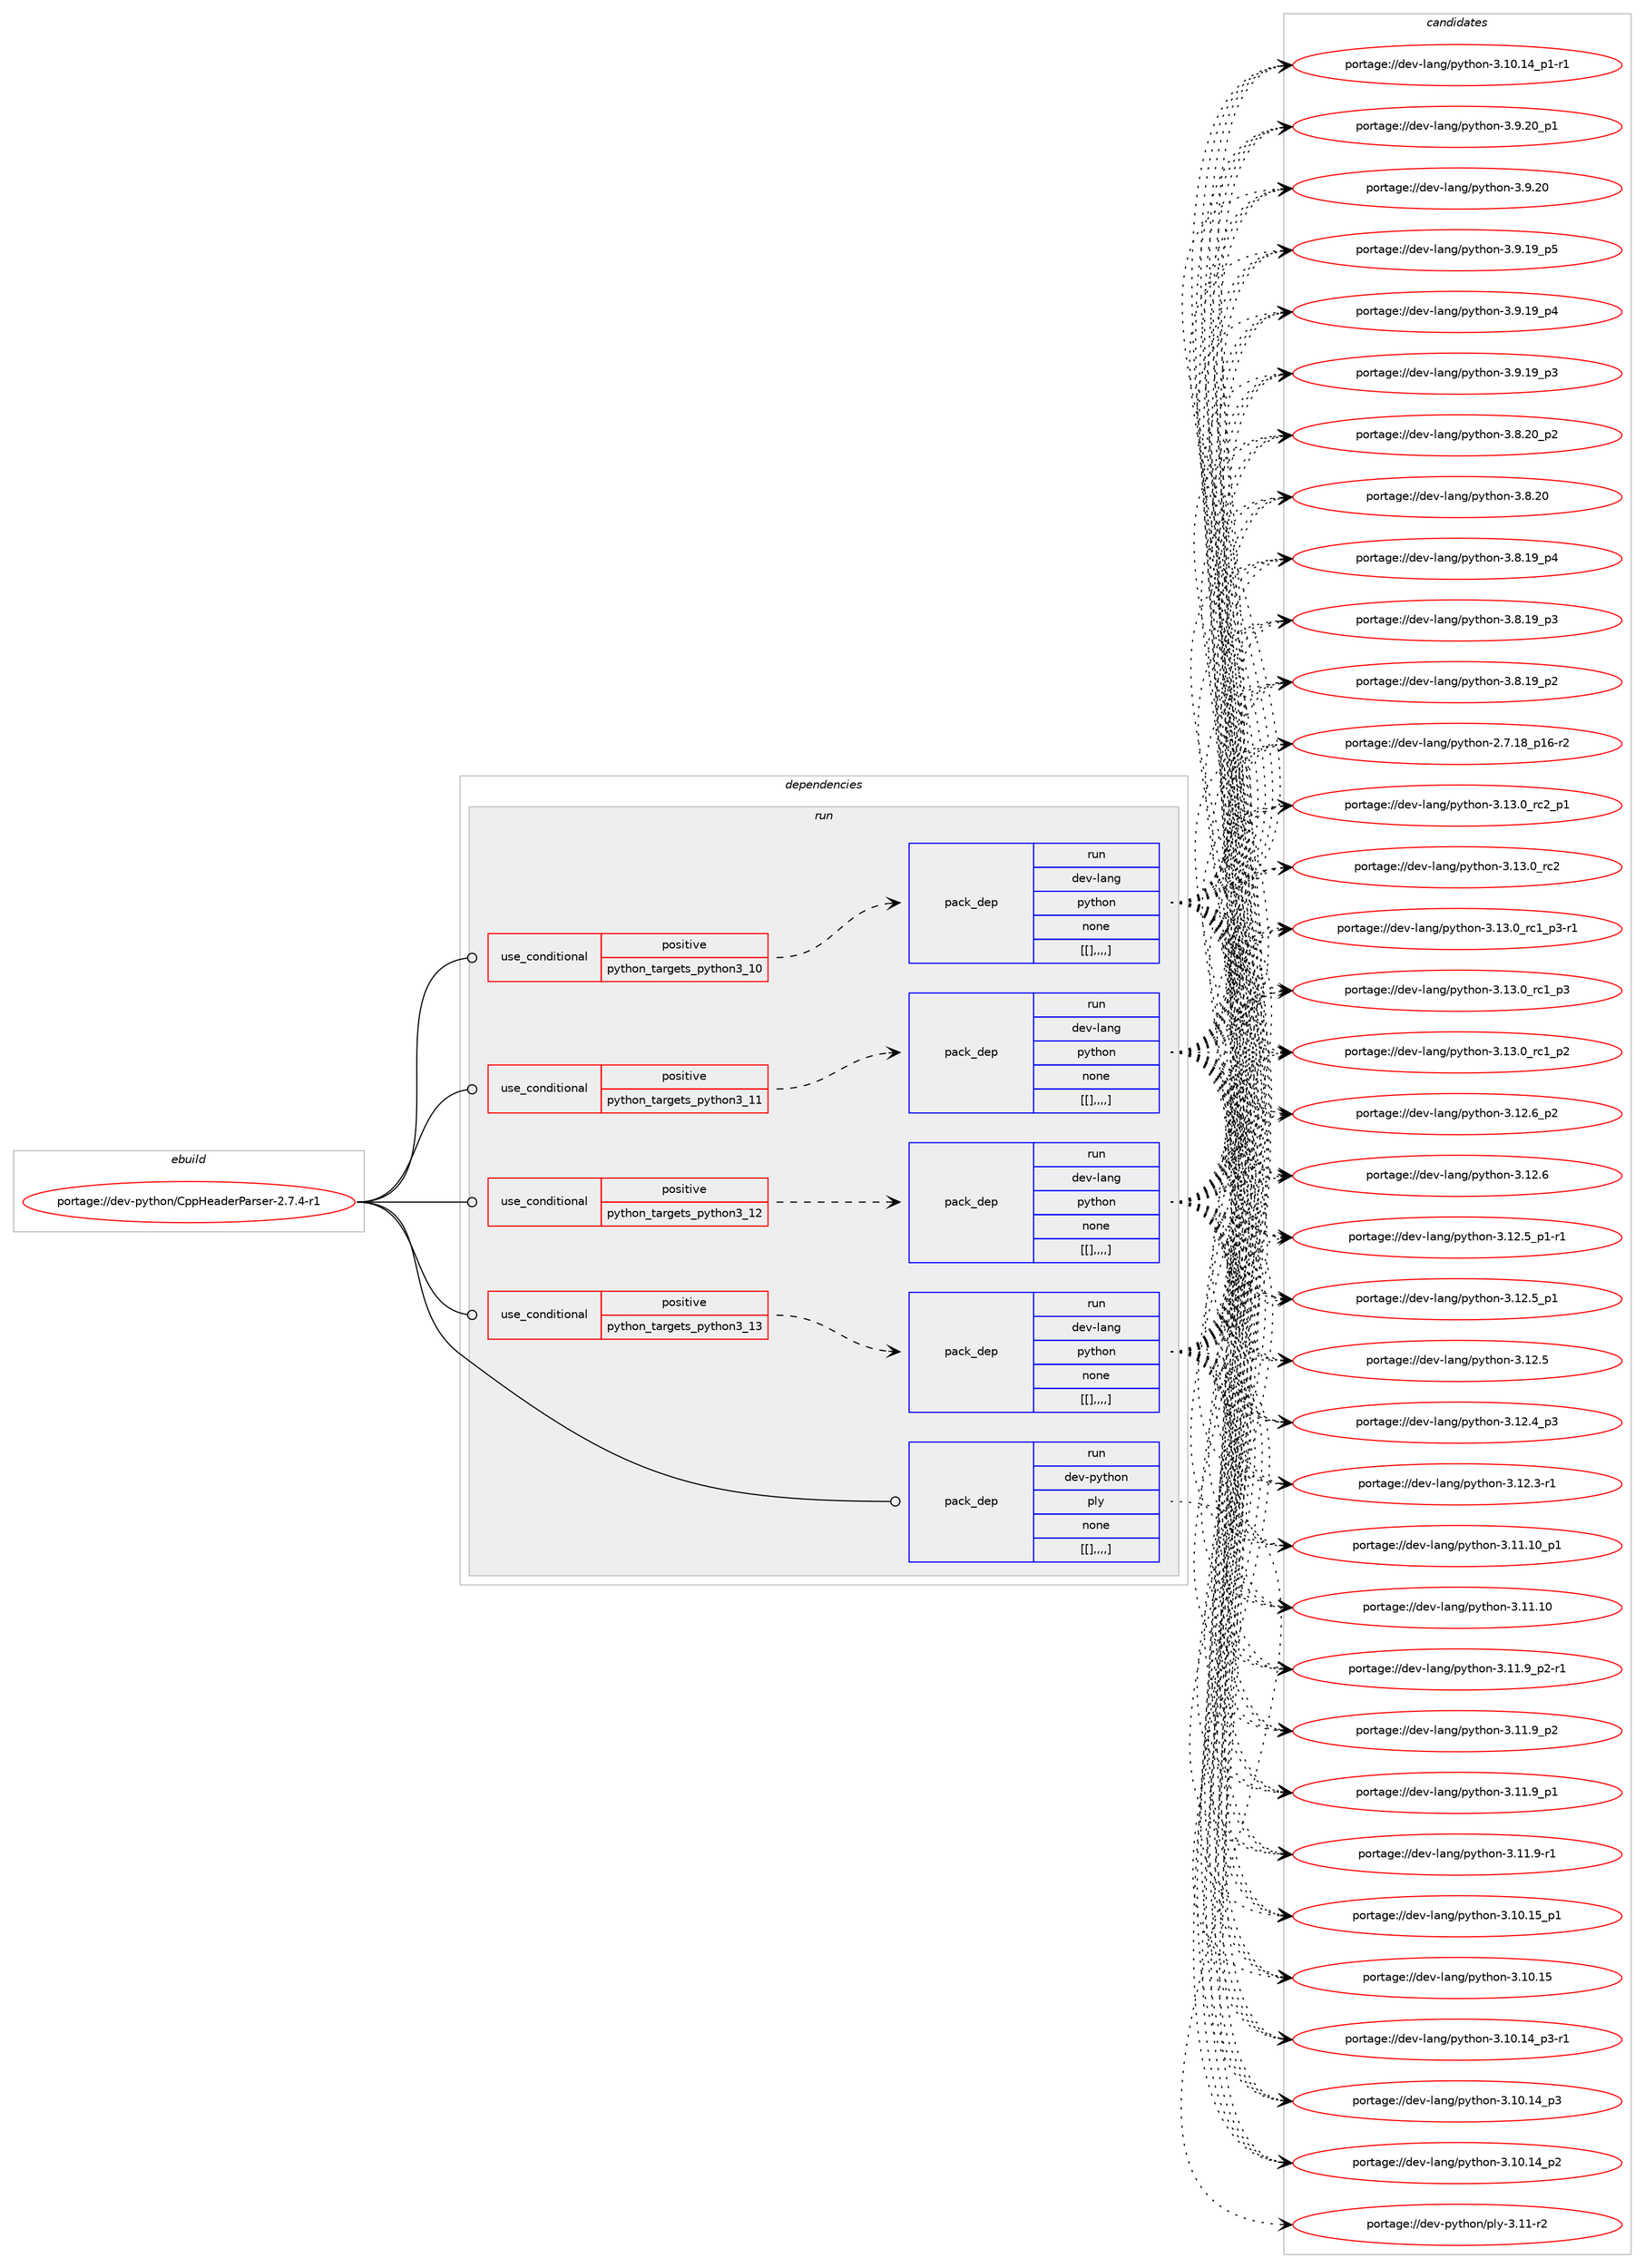 digraph prolog {

# *************
# Graph options
# *************

newrank=true;
concentrate=true;
compound=true;
graph [rankdir=LR,fontname=Helvetica,fontsize=10,ranksep=1.5];#, ranksep=2.5, nodesep=0.2];
edge  [arrowhead=vee];
node  [fontname=Helvetica,fontsize=10];

# **********
# The ebuild
# **********

subgraph cluster_leftcol {
color=gray;
label=<<i>ebuild</i>>;
id [label="portage://dev-python/CppHeaderParser-2.7.4-r1", color=red, width=4, href="../dev-python/CppHeaderParser-2.7.4-r1.svg"];
}

# ****************
# The dependencies
# ****************

subgraph cluster_midcol {
color=gray;
label=<<i>dependencies</i>>;
subgraph cluster_compile {
fillcolor="#eeeeee";
style=filled;
label=<<i>compile</i>>;
}
subgraph cluster_compileandrun {
fillcolor="#eeeeee";
style=filled;
label=<<i>compile and run</i>>;
}
subgraph cluster_run {
fillcolor="#eeeeee";
style=filled;
label=<<i>run</i>>;
subgraph cond31479 {
dependency142271 [label=<<TABLE BORDER="0" CELLBORDER="1" CELLSPACING="0" CELLPADDING="4"><TR><TD ROWSPAN="3" CELLPADDING="10">use_conditional</TD></TR><TR><TD>positive</TD></TR><TR><TD>python_targets_python3_10</TD></TR></TABLE>>, shape=none, color=red];
subgraph pack109584 {
dependency142272 [label=<<TABLE BORDER="0" CELLBORDER="1" CELLSPACING="0" CELLPADDING="4" WIDTH="220"><TR><TD ROWSPAN="6" CELLPADDING="30">pack_dep</TD></TR><TR><TD WIDTH="110">run</TD></TR><TR><TD>dev-lang</TD></TR><TR><TD>python</TD></TR><TR><TD>none</TD></TR><TR><TD>[[],,,,]</TD></TR></TABLE>>, shape=none, color=blue];
}
dependency142271:e -> dependency142272:w [weight=20,style="dashed",arrowhead="vee"];
}
id:e -> dependency142271:w [weight=20,style="solid",arrowhead="odot"];
subgraph cond31480 {
dependency142273 [label=<<TABLE BORDER="0" CELLBORDER="1" CELLSPACING="0" CELLPADDING="4"><TR><TD ROWSPAN="3" CELLPADDING="10">use_conditional</TD></TR><TR><TD>positive</TD></TR><TR><TD>python_targets_python3_11</TD></TR></TABLE>>, shape=none, color=red];
subgraph pack109585 {
dependency142274 [label=<<TABLE BORDER="0" CELLBORDER="1" CELLSPACING="0" CELLPADDING="4" WIDTH="220"><TR><TD ROWSPAN="6" CELLPADDING="30">pack_dep</TD></TR><TR><TD WIDTH="110">run</TD></TR><TR><TD>dev-lang</TD></TR><TR><TD>python</TD></TR><TR><TD>none</TD></TR><TR><TD>[[],,,,]</TD></TR></TABLE>>, shape=none, color=blue];
}
dependency142273:e -> dependency142274:w [weight=20,style="dashed",arrowhead="vee"];
}
id:e -> dependency142273:w [weight=20,style="solid",arrowhead="odot"];
subgraph cond31481 {
dependency142275 [label=<<TABLE BORDER="0" CELLBORDER="1" CELLSPACING="0" CELLPADDING="4"><TR><TD ROWSPAN="3" CELLPADDING="10">use_conditional</TD></TR><TR><TD>positive</TD></TR><TR><TD>python_targets_python3_12</TD></TR></TABLE>>, shape=none, color=red];
subgraph pack109586 {
dependency142276 [label=<<TABLE BORDER="0" CELLBORDER="1" CELLSPACING="0" CELLPADDING="4" WIDTH="220"><TR><TD ROWSPAN="6" CELLPADDING="30">pack_dep</TD></TR><TR><TD WIDTH="110">run</TD></TR><TR><TD>dev-lang</TD></TR><TR><TD>python</TD></TR><TR><TD>none</TD></TR><TR><TD>[[],,,,]</TD></TR></TABLE>>, shape=none, color=blue];
}
dependency142275:e -> dependency142276:w [weight=20,style="dashed",arrowhead="vee"];
}
id:e -> dependency142275:w [weight=20,style="solid",arrowhead="odot"];
subgraph cond31482 {
dependency142277 [label=<<TABLE BORDER="0" CELLBORDER="1" CELLSPACING="0" CELLPADDING="4"><TR><TD ROWSPAN="3" CELLPADDING="10">use_conditional</TD></TR><TR><TD>positive</TD></TR><TR><TD>python_targets_python3_13</TD></TR></TABLE>>, shape=none, color=red];
subgraph pack109587 {
dependency142278 [label=<<TABLE BORDER="0" CELLBORDER="1" CELLSPACING="0" CELLPADDING="4" WIDTH="220"><TR><TD ROWSPAN="6" CELLPADDING="30">pack_dep</TD></TR><TR><TD WIDTH="110">run</TD></TR><TR><TD>dev-lang</TD></TR><TR><TD>python</TD></TR><TR><TD>none</TD></TR><TR><TD>[[],,,,]</TD></TR></TABLE>>, shape=none, color=blue];
}
dependency142277:e -> dependency142278:w [weight=20,style="dashed",arrowhead="vee"];
}
id:e -> dependency142277:w [weight=20,style="solid",arrowhead="odot"];
subgraph pack109588 {
dependency142279 [label=<<TABLE BORDER="0" CELLBORDER="1" CELLSPACING="0" CELLPADDING="4" WIDTH="220"><TR><TD ROWSPAN="6" CELLPADDING="30">pack_dep</TD></TR><TR><TD WIDTH="110">run</TD></TR><TR><TD>dev-python</TD></TR><TR><TD>ply</TD></TR><TR><TD>none</TD></TR><TR><TD>[[],,,,]</TD></TR></TABLE>>, shape=none, color=blue];
}
id:e -> dependency142279:w [weight=20,style="solid",arrowhead="odot"];
}
}

# **************
# The candidates
# **************

subgraph cluster_choices {
rank=same;
color=gray;
label=<<i>candidates</i>>;

subgraph choice109584 {
color=black;
nodesep=1;
choice100101118451089711010347112121116104111110455146495146489511499509511249 [label="portage://dev-lang/python-3.13.0_rc2_p1", color=red, width=4,href="../dev-lang/python-3.13.0_rc2_p1.svg"];
choice10010111845108971101034711212111610411111045514649514648951149950 [label="portage://dev-lang/python-3.13.0_rc2", color=red, width=4,href="../dev-lang/python-3.13.0_rc2.svg"];
choice1001011184510897110103471121211161041111104551464951464895114994995112514511449 [label="portage://dev-lang/python-3.13.0_rc1_p3-r1", color=red, width=4,href="../dev-lang/python-3.13.0_rc1_p3-r1.svg"];
choice100101118451089711010347112121116104111110455146495146489511499499511251 [label="portage://dev-lang/python-3.13.0_rc1_p3", color=red, width=4,href="../dev-lang/python-3.13.0_rc1_p3.svg"];
choice100101118451089711010347112121116104111110455146495146489511499499511250 [label="portage://dev-lang/python-3.13.0_rc1_p2", color=red, width=4,href="../dev-lang/python-3.13.0_rc1_p2.svg"];
choice100101118451089711010347112121116104111110455146495046549511250 [label="portage://dev-lang/python-3.12.6_p2", color=red, width=4,href="../dev-lang/python-3.12.6_p2.svg"];
choice10010111845108971101034711212111610411111045514649504654 [label="portage://dev-lang/python-3.12.6", color=red, width=4,href="../dev-lang/python-3.12.6.svg"];
choice1001011184510897110103471121211161041111104551464950465395112494511449 [label="portage://dev-lang/python-3.12.5_p1-r1", color=red, width=4,href="../dev-lang/python-3.12.5_p1-r1.svg"];
choice100101118451089711010347112121116104111110455146495046539511249 [label="portage://dev-lang/python-3.12.5_p1", color=red, width=4,href="../dev-lang/python-3.12.5_p1.svg"];
choice10010111845108971101034711212111610411111045514649504653 [label="portage://dev-lang/python-3.12.5", color=red, width=4,href="../dev-lang/python-3.12.5.svg"];
choice100101118451089711010347112121116104111110455146495046529511251 [label="portage://dev-lang/python-3.12.4_p3", color=red, width=4,href="../dev-lang/python-3.12.4_p3.svg"];
choice100101118451089711010347112121116104111110455146495046514511449 [label="portage://dev-lang/python-3.12.3-r1", color=red, width=4,href="../dev-lang/python-3.12.3-r1.svg"];
choice10010111845108971101034711212111610411111045514649494649489511249 [label="portage://dev-lang/python-3.11.10_p1", color=red, width=4,href="../dev-lang/python-3.11.10_p1.svg"];
choice1001011184510897110103471121211161041111104551464949464948 [label="portage://dev-lang/python-3.11.10", color=red, width=4,href="../dev-lang/python-3.11.10.svg"];
choice1001011184510897110103471121211161041111104551464949465795112504511449 [label="portage://dev-lang/python-3.11.9_p2-r1", color=red, width=4,href="../dev-lang/python-3.11.9_p2-r1.svg"];
choice100101118451089711010347112121116104111110455146494946579511250 [label="portage://dev-lang/python-3.11.9_p2", color=red, width=4,href="../dev-lang/python-3.11.9_p2.svg"];
choice100101118451089711010347112121116104111110455146494946579511249 [label="portage://dev-lang/python-3.11.9_p1", color=red, width=4,href="../dev-lang/python-3.11.9_p1.svg"];
choice100101118451089711010347112121116104111110455146494946574511449 [label="portage://dev-lang/python-3.11.9-r1", color=red, width=4,href="../dev-lang/python-3.11.9-r1.svg"];
choice10010111845108971101034711212111610411111045514649484649539511249 [label="portage://dev-lang/python-3.10.15_p1", color=red, width=4,href="../dev-lang/python-3.10.15_p1.svg"];
choice1001011184510897110103471121211161041111104551464948464953 [label="portage://dev-lang/python-3.10.15", color=red, width=4,href="../dev-lang/python-3.10.15.svg"];
choice100101118451089711010347112121116104111110455146494846495295112514511449 [label="portage://dev-lang/python-3.10.14_p3-r1", color=red, width=4,href="../dev-lang/python-3.10.14_p3-r1.svg"];
choice10010111845108971101034711212111610411111045514649484649529511251 [label="portage://dev-lang/python-3.10.14_p3", color=red, width=4,href="../dev-lang/python-3.10.14_p3.svg"];
choice10010111845108971101034711212111610411111045514649484649529511250 [label="portage://dev-lang/python-3.10.14_p2", color=red, width=4,href="../dev-lang/python-3.10.14_p2.svg"];
choice100101118451089711010347112121116104111110455146494846495295112494511449 [label="portage://dev-lang/python-3.10.14_p1-r1", color=red, width=4,href="../dev-lang/python-3.10.14_p1-r1.svg"];
choice100101118451089711010347112121116104111110455146574650489511249 [label="portage://dev-lang/python-3.9.20_p1", color=red, width=4,href="../dev-lang/python-3.9.20_p1.svg"];
choice10010111845108971101034711212111610411111045514657465048 [label="portage://dev-lang/python-3.9.20", color=red, width=4,href="../dev-lang/python-3.9.20.svg"];
choice100101118451089711010347112121116104111110455146574649579511253 [label="portage://dev-lang/python-3.9.19_p5", color=red, width=4,href="../dev-lang/python-3.9.19_p5.svg"];
choice100101118451089711010347112121116104111110455146574649579511252 [label="portage://dev-lang/python-3.9.19_p4", color=red, width=4,href="../dev-lang/python-3.9.19_p4.svg"];
choice100101118451089711010347112121116104111110455146574649579511251 [label="portage://dev-lang/python-3.9.19_p3", color=red, width=4,href="../dev-lang/python-3.9.19_p3.svg"];
choice100101118451089711010347112121116104111110455146564650489511250 [label="portage://dev-lang/python-3.8.20_p2", color=red, width=4,href="../dev-lang/python-3.8.20_p2.svg"];
choice10010111845108971101034711212111610411111045514656465048 [label="portage://dev-lang/python-3.8.20", color=red, width=4,href="../dev-lang/python-3.8.20.svg"];
choice100101118451089711010347112121116104111110455146564649579511252 [label="portage://dev-lang/python-3.8.19_p4", color=red, width=4,href="../dev-lang/python-3.8.19_p4.svg"];
choice100101118451089711010347112121116104111110455146564649579511251 [label="portage://dev-lang/python-3.8.19_p3", color=red, width=4,href="../dev-lang/python-3.8.19_p3.svg"];
choice100101118451089711010347112121116104111110455146564649579511250 [label="portage://dev-lang/python-3.8.19_p2", color=red, width=4,href="../dev-lang/python-3.8.19_p2.svg"];
choice100101118451089711010347112121116104111110455046554649569511249544511450 [label="portage://dev-lang/python-2.7.18_p16-r2", color=red, width=4,href="../dev-lang/python-2.7.18_p16-r2.svg"];
dependency142272:e -> choice100101118451089711010347112121116104111110455146495146489511499509511249:w [style=dotted,weight="100"];
dependency142272:e -> choice10010111845108971101034711212111610411111045514649514648951149950:w [style=dotted,weight="100"];
dependency142272:e -> choice1001011184510897110103471121211161041111104551464951464895114994995112514511449:w [style=dotted,weight="100"];
dependency142272:e -> choice100101118451089711010347112121116104111110455146495146489511499499511251:w [style=dotted,weight="100"];
dependency142272:e -> choice100101118451089711010347112121116104111110455146495146489511499499511250:w [style=dotted,weight="100"];
dependency142272:e -> choice100101118451089711010347112121116104111110455146495046549511250:w [style=dotted,weight="100"];
dependency142272:e -> choice10010111845108971101034711212111610411111045514649504654:w [style=dotted,weight="100"];
dependency142272:e -> choice1001011184510897110103471121211161041111104551464950465395112494511449:w [style=dotted,weight="100"];
dependency142272:e -> choice100101118451089711010347112121116104111110455146495046539511249:w [style=dotted,weight="100"];
dependency142272:e -> choice10010111845108971101034711212111610411111045514649504653:w [style=dotted,weight="100"];
dependency142272:e -> choice100101118451089711010347112121116104111110455146495046529511251:w [style=dotted,weight="100"];
dependency142272:e -> choice100101118451089711010347112121116104111110455146495046514511449:w [style=dotted,weight="100"];
dependency142272:e -> choice10010111845108971101034711212111610411111045514649494649489511249:w [style=dotted,weight="100"];
dependency142272:e -> choice1001011184510897110103471121211161041111104551464949464948:w [style=dotted,weight="100"];
dependency142272:e -> choice1001011184510897110103471121211161041111104551464949465795112504511449:w [style=dotted,weight="100"];
dependency142272:e -> choice100101118451089711010347112121116104111110455146494946579511250:w [style=dotted,weight="100"];
dependency142272:e -> choice100101118451089711010347112121116104111110455146494946579511249:w [style=dotted,weight="100"];
dependency142272:e -> choice100101118451089711010347112121116104111110455146494946574511449:w [style=dotted,weight="100"];
dependency142272:e -> choice10010111845108971101034711212111610411111045514649484649539511249:w [style=dotted,weight="100"];
dependency142272:e -> choice1001011184510897110103471121211161041111104551464948464953:w [style=dotted,weight="100"];
dependency142272:e -> choice100101118451089711010347112121116104111110455146494846495295112514511449:w [style=dotted,weight="100"];
dependency142272:e -> choice10010111845108971101034711212111610411111045514649484649529511251:w [style=dotted,weight="100"];
dependency142272:e -> choice10010111845108971101034711212111610411111045514649484649529511250:w [style=dotted,weight="100"];
dependency142272:e -> choice100101118451089711010347112121116104111110455146494846495295112494511449:w [style=dotted,weight="100"];
dependency142272:e -> choice100101118451089711010347112121116104111110455146574650489511249:w [style=dotted,weight="100"];
dependency142272:e -> choice10010111845108971101034711212111610411111045514657465048:w [style=dotted,weight="100"];
dependency142272:e -> choice100101118451089711010347112121116104111110455146574649579511253:w [style=dotted,weight="100"];
dependency142272:e -> choice100101118451089711010347112121116104111110455146574649579511252:w [style=dotted,weight="100"];
dependency142272:e -> choice100101118451089711010347112121116104111110455146574649579511251:w [style=dotted,weight="100"];
dependency142272:e -> choice100101118451089711010347112121116104111110455146564650489511250:w [style=dotted,weight="100"];
dependency142272:e -> choice10010111845108971101034711212111610411111045514656465048:w [style=dotted,weight="100"];
dependency142272:e -> choice100101118451089711010347112121116104111110455146564649579511252:w [style=dotted,weight="100"];
dependency142272:e -> choice100101118451089711010347112121116104111110455146564649579511251:w [style=dotted,weight="100"];
dependency142272:e -> choice100101118451089711010347112121116104111110455146564649579511250:w [style=dotted,weight="100"];
dependency142272:e -> choice100101118451089711010347112121116104111110455046554649569511249544511450:w [style=dotted,weight="100"];
}
subgraph choice109585 {
color=black;
nodesep=1;
choice100101118451089711010347112121116104111110455146495146489511499509511249 [label="portage://dev-lang/python-3.13.0_rc2_p1", color=red, width=4,href="../dev-lang/python-3.13.0_rc2_p1.svg"];
choice10010111845108971101034711212111610411111045514649514648951149950 [label="portage://dev-lang/python-3.13.0_rc2", color=red, width=4,href="../dev-lang/python-3.13.0_rc2.svg"];
choice1001011184510897110103471121211161041111104551464951464895114994995112514511449 [label="portage://dev-lang/python-3.13.0_rc1_p3-r1", color=red, width=4,href="../dev-lang/python-3.13.0_rc1_p3-r1.svg"];
choice100101118451089711010347112121116104111110455146495146489511499499511251 [label="portage://dev-lang/python-3.13.0_rc1_p3", color=red, width=4,href="../dev-lang/python-3.13.0_rc1_p3.svg"];
choice100101118451089711010347112121116104111110455146495146489511499499511250 [label="portage://dev-lang/python-3.13.0_rc1_p2", color=red, width=4,href="../dev-lang/python-3.13.0_rc1_p2.svg"];
choice100101118451089711010347112121116104111110455146495046549511250 [label="portage://dev-lang/python-3.12.6_p2", color=red, width=4,href="../dev-lang/python-3.12.6_p2.svg"];
choice10010111845108971101034711212111610411111045514649504654 [label="portage://dev-lang/python-3.12.6", color=red, width=4,href="../dev-lang/python-3.12.6.svg"];
choice1001011184510897110103471121211161041111104551464950465395112494511449 [label="portage://dev-lang/python-3.12.5_p1-r1", color=red, width=4,href="../dev-lang/python-3.12.5_p1-r1.svg"];
choice100101118451089711010347112121116104111110455146495046539511249 [label="portage://dev-lang/python-3.12.5_p1", color=red, width=4,href="../dev-lang/python-3.12.5_p1.svg"];
choice10010111845108971101034711212111610411111045514649504653 [label="portage://dev-lang/python-3.12.5", color=red, width=4,href="../dev-lang/python-3.12.5.svg"];
choice100101118451089711010347112121116104111110455146495046529511251 [label="portage://dev-lang/python-3.12.4_p3", color=red, width=4,href="../dev-lang/python-3.12.4_p3.svg"];
choice100101118451089711010347112121116104111110455146495046514511449 [label="portage://dev-lang/python-3.12.3-r1", color=red, width=4,href="../dev-lang/python-3.12.3-r1.svg"];
choice10010111845108971101034711212111610411111045514649494649489511249 [label="portage://dev-lang/python-3.11.10_p1", color=red, width=4,href="../dev-lang/python-3.11.10_p1.svg"];
choice1001011184510897110103471121211161041111104551464949464948 [label="portage://dev-lang/python-3.11.10", color=red, width=4,href="../dev-lang/python-3.11.10.svg"];
choice1001011184510897110103471121211161041111104551464949465795112504511449 [label="portage://dev-lang/python-3.11.9_p2-r1", color=red, width=4,href="../dev-lang/python-3.11.9_p2-r1.svg"];
choice100101118451089711010347112121116104111110455146494946579511250 [label="portage://dev-lang/python-3.11.9_p2", color=red, width=4,href="../dev-lang/python-3.11.9_p2.svg"];
choice100101118451089711010347112121116104111110455146494946579511249 [label="portage://dev-lang/python-3.11.9_p1", color=red, width=4,href="../dev-lang/python-3.11.9_p1.svg"];
choice100101118451089711010347112121116104111110455146494946574511449 [label="portage://dev-lang/python-3.11.9-r1", color=red, width=4,href="../dev-lang/python-3.11.9-r1.svg"];
choice10010111845108971101034711212111610411111045514649484649539511249 [label="portage://dev-lang/python-3.10.15_p1", color=red, width=4,href="../dev-lang/python-3.10.15_p1.svg"];
choice1001011184510897110103471121211161041111104551464948464953 [label="portage://dev-lang/python-3.10.15", color=red, width=4,href="../dev-lang/python-3.10.15.svg"];
choice100101118451089711010347112121116104111110455146494846495295112514511449 [label="portage://dev-lang/python-3.10.14_p3-r1", color=red, width=4,href="../dev-lang/python-3.10.14_p3-r1.svg"];
choice10010111845108971101034711212111610411111045514649484649529511251 [label="portage://dev-lang/python-3.10.14_p3", color=red, width=4,href="../dev-lang/python-3.10.14_p3.svg"];
choice10010111845108971101034711212111610411111045514649484649529511250 [label="portage://dev-lang/python-3.10.14_p2", color=red, width=4,href="../dev-lang/python-3.10.14_p2.svg"];
choice100101118451089711010347112121116104111110455146494846495295112494511449 [label="portage://dev-lang/python-3.10.14_p1-r1", color=red, width=4,href="../dev-lang/python-3.10.14_p1-r1.svg"];
choice100101118451089711010347112121116104111110455146574650489511249 [label="portage://dev-lang/python-3.9.20_p1", color=red, width=4,href="../dev-lang/python-3.9.20_p1.svg"];
choice10010111845108971101034711212111610411111045514657465048 [label="portage://dev-lang/python-3.9.20", color=red, width=4,href="../dev-lang/python-3.9.20.svg"];
choice100101118451089711010347112121116104111110455146574649579511253 [label="portage://dev-lang/python-3.9.19_p5", color=red, width=4,href="../dev-lang/python-3.9.19_p5.svg"];
choice100101118451089711010347112121116104111110455146574649579511252 [label="portage://dev-lang/python-3.9.19_p4", color=red, width=4,href="../dev-lang/python-3.9.19_p4.svg"];
choice100101118451089711010347112121116104111110455146574649579511251 [label="portage://dev-lang/python-3.9.19_p3", color=red, width=4,href="../dev-lang/python-3.9.19_p3.svg"];
choice100101118451089711010347112121116104111110455146564650489511250 [label="portage://dev-lang/python-3.8.20_p2", color=red, width=4,href="../dev-lang/python-3.8.20_p2.svg"];
choice10010111845108971101034711212111610411111045514656465048 [label="portage://dev-lang/python-3.8.20", color=red, width=4,href="../dev-lang/python-3.8.20.svg"];
choice100101118451089711010347112121116104111110455146564649579511252 [label="portage://dev-lang/python-3.8.19_p4", color=red, width=4,href="../dev-lang/python-3.8.19_p4.svg"];
choice100101118451089711010347112121116104111110455146564649579511251 [label="portage://dev-lang/python-3.8.19_p3", color=red, width=4,href="../dev-lang/python-3.8.19_p3.svg"];
choice100101118451089711010347112121116104111110455146564649579511250 [label="portage://dev-lang/python-3.8.19_p2", color=red, width=4,href="../dev-lang/python-3.8.19_p2.svg"];
choice100101118451089711010347112121116104111110455046554649569511249544511450 [label="portage://dev-lang/python-2.7.18_p16-r2", color=red, width=4,href="../dev-lang/python-2.7.18_p16-r2.svg"];
dependency142274:e -> choice100101118451089711010347112121116104111110455146495146489511499509511249:w [style=dotted,weight="100"];
dependency142274:e -> choice10010111845108971101034711212111610411111045514649514648951149950:w [style=dotted,weight="100"];
dependency142274:e -> choice1001011184510897110103471121211161041111104551464951464895114994995112514511449:w [style=dotted,weight="100"];
dependency142274:e -> choice100101118451089711010347112121116104111110455146495146489511499499511251:w [style=dotted,weight="100"];
dependency142274:e -> choice100101118451089711010347112121116104111110455146495146489511499499511250:w [style=dotted,weight="100"];
dependency142274:e -> choice100101118451089711010347112121116104111110455146495046549511250:w [style=dotted,weight="100"];
dependency142274:e -> choice10010111845108971101034711212111610411111045514649504654:w [style=dotted,weight="100"];
dependency142274:e -> choice1001011184510897110103471121211161041111104551464950465395112494511449:w [style=dotted,weight="100"];
dependency142274:e -> choice100101118451089711010347112121116104111110455146495046539511249:w [style=dotted,weight="100"];
dependency142274:e -> choice10010111845108971101034711212111610411111045514649504653:w [style=dotted,weight="100"];
dependency142274:e -> choice100101118451089711010347112121116104111110455146495046529511251:w [style=dotted,weight="100"];
dependency142274:e -> choice100101118451089711010347112121116104111110455146495046514511449:w [style=dotted,weight="100"];
dependency142274:e -> choice10010111845108971101034711212111610411111045514649494649489511249:w [style=dotted,weight="100"];
dependency142274:e -> choice1001011184510897110103471121211161041111104551464949464948:w [style=dotted,weight="100"];
dependency142274:e -> choice1001011184510897110103471121211161041111104551464949465795112504511449:w [style=dotted,weight="100"];
dependency142274:e -> choice100101118451089711010347112121116104111110455146494946579511250:w [style=dotted,weight="100"];
dependency142274:e -> choice100101118451089711010347112121116104111110455146494946579511249:w [style=dotted,weight="100"];
dependency142274:e -> choice100101118451089711010347112121116104111110455146494946574511449:w [style=dotted,weight="100"];
dependency142274:e -> choice10010111845108971101034711212111610411111045514649484649539511249:w [style=dotted,weight="100"];
dependency142274:e -> choice1001011184510897110103471121211161041111104551464948464953:w [style=dotted,weight="100"];
dependency142274:e -> choice100101118451089711010347112121116104111110455146494846495295112514511449:w [style=dotted,weight="100"];
dependency142274:e -> choice10010111845108971101034711212111610411111045514649484649529511251:w [style=dotted,weight="100"];
dependency142274:e -> choice10010111845108971101034711212111610411111045514649484649529511250:w [style=dotted,weight="100"];
dependency142274:e -> choice100101118451089711010347112121116104111110455146494846495295112494511449:w [style=dotted,weight="100"];
dependency142274:e -> choice100101118451089711010347112121116104111110455146574650489511249:w [style=dotted,weight="100"];
dependency142274:e -> choice10010111845108971101034711212111610411111045514657465048:w [style=dotted,weight="100"];
dependency142274:e -> choice100101118451089711010347112121116104111110455146574649579511253:w [style=dotted,weight="100"];
dependency142274:e -> choice100101118451089711010347112121116104111110455146574649579511252:w [style=dotted,weight="100"];
dependency142274:e -> choice100101118451089711010347112121116104111110455146574649579511251:w [style=dotted,weight="100"];
dependency142274:e -> choice100101118451089711010347112121116104111110455146564650489511250:w [style=dotted,weight="100"];
dependency142274:e -> choice10010111845108971101034711212111610411111045514656465048:w [style=dotted,weight="100"];
dependency142274:e -> choice100101118451089711010347112121116104111110455146564649579511252:w [style=dotted,weight="100"];
dependency142274:e -> choice100101118451089711010347112121116104111110455146564649579511251:w [style=dotted,weight="100"];
dependency142274:e -> choice100101118451089711010347112121116104111110455146564649579511250:w [style=dotted,weight="100"];
dependency142274:e -> choice100101118451089711010347112121116104111110455046554649569511249544511450:w [style=dotted,weight="100"];
}
subgraph choice109586 {
color=black;
nodesep=1;
choice100101118451089711010347112121116104111110455146495146489511499509511249 [label="portage://dev-lang/python-3.13.0_rc2_p1", color=red, width=4,href="../dev-lang/python-3.13.0_rc2_p1.svg"];
choice10010111845108971101034711212111610411111045514649514648951149950 [label="portage://dev-lang/python-3.13.0_rc2", color=red, width=4,href="../dev-lang/python-3.13.0_rc2.svg"];
choice1001011184510897110103471121211161041111104551464951464895114994995112514511449 [label="portage://dev-lang/python-3.13.0_rc1_p3-r1", color=red, width=4,href="../dev-lang/python-3.13.0_rc1_p3-r1.svg"];
choice100101118451089711010347112121116104111110455146495146489511499499511251 [label="portage://dev-lang/python-3.13.0_rc1_p3", color=red, width=4,href="../dev-lang/python-3.13.0_rc1_p3.svg"];
choice100101118451089711010347112121116104111110455146495146489511499499511250 [label="portage://dev-lang/python-3.13.0_rc1_p2", color=red, width=4,href="../dev-lang/python-3.13.0_rc1_p2.svg"];
choice100101118451089711010347112121116104111110455146495046549511250 [label="portage://dev-lang/python-3.12.6_p2", color=red, width=4,href="../dev-lang/python-3.12.6_p2.svg"];
choice10010111845108971101034711212111610411111045514649504654 [label="portage://dev-lang/python-3.12.6", color=red, width=4,href="../dev-lang/python-3.12.6.svg"];
choice1001011184510897110103471121211161041111104551464950465395112494511449 [label="portage://dev-lang/python-3.12.5_p1-r1", color=red, width=4,href="../dev-lang/python-3.12.5_p1-r1.svg"];
choice100101118451089711010347112121116104111110455146495046539511249 [label="portage://dev-lang/python-3.12.5_p1", color=red, width=4,href="../dev-lang/python-3.12.5_p1.svg"];
choice10010111845108971101034711212111610411111045514649504653 [label="portage://dev-lang/python-3.12.5", color=red, width=4,href="../dev-lang/python-3.12.5.svg"];
choice100101118451089711010347112121116104111110455146495046529511251 [label="portage://dev-lang/python-3.12.4_p3", color=red, width=4,href="../dev-lang/python-3.12.4_p3.svg"];
choice100101118451089711010347112121116104111110455146495046514511449 [label="portage://dev-lang/python-3.12.3-r1", color=red, width=4,href="../dev-lang/python-3.12.3-r1.svg"];
choice10010111845108971101034711212111610411111045514649494649489511249 [label="portage://dev-lang/python-3.11.10_p1", color=red, width=4,href="../dev-lang/python-3.11.10_p1.svg"];
choice1001011184510897110103471121211161041111104551464949464948 [label="portage://dev-lang/python-3.11.10", color=red, width=4,href="../dev-lang/python-3.11.10.svg"];
choice1001011184510897110103471121211161041111104551464949465795112504511449 [label="portage://dev-lang/python-3.11.9_p2-r1", color=red, width=4,href="../dev-lang/python-3.11.9_p2-r1.svg"];
choice100101118451089711010347112121116104111110455146494946579511250 [label="portage://dev-lang/python-3.11.9_p2", color=red, width=4,href="../dev-lang/python-3.11.9_p2.svg"];
choice100101118451089711010347112121116104111110455146494946579511249 [label="portage://dev-lang/python-3.11.9_p1", color=red, width=4,href="../dev-lang/python-3.11.9_p1.svg"];
choice100101118451089711010347112121116104111110455146494946574511449 [label="portage://dev-lang/python-3.11.9-r1", color=red, width=4,href="../dev-lang/python-3.11.9-r1.svg"];
choice10010111845108971101034711212111610411111045514649484649539511249 [label="portage://dev-lang/python-3.10.15_p1", color=red, width=4,href="../dev-lang/python-3.10.15_p1.svg"];
choice1001011184510897110103471121211161041111104551464948464953 [label="portage://dev-lang/python-3.10.15", color=red, width=4,href="../dev-lang/python-3.10.15.svg"];
choice100101118451089711010347112121116104111110455146494846495295112514511449 [label="portage://dev-lang/python-3.10.14_p3-r1", color=red, width=4,href="../dev-lang/python-3.10.14_p3-r1.svg"];
choice10010111845108971101034711212111610411111045514649484649529511251 [label="portage://dev-lang/python-3.10.14_p3", color=red, width=4,href="../dev-lang/python-3.10.14_p3.svg"];
choice10010111845108971101034711212111610411111045514649484649529511250 [label="portage://dev-lang/python-3.10.14_p2", color=red, width=4,href="../dev-lang/python-3.10.14_p2.svg"];
choice100101118451089711010347112121116104111110455146494846495295112494511449 [label="portage://dev-lang/python-3.10.14_p1-r1", color=red, width=4,href="../dev-lang/python-3.10.14_p1-r1.svg"];
choice100101118451089711010347112121116104111110455146574650489511249 [label="portage://dev-lang/python-3.9.20_p1", color=red, width=4,href="../dev-lang/python-3.9.20_p1.svg"];
choice10010111845108971101034711212111610411111045514657465048 [label="portage://dev-lang/python-3.9.20", color=red, width=4,href="../dev-lang/python-3.9.20.svg"];
choice100101118451089711010347112121116104111110455146574649579511253 [label="portage://dev-lang/python-3.9.19_p5", color=red, width=4,href="../dev-lang/python-3.9.19_p5.svg"];
choice100101118451089711010347112121116104111110455146574649579511252 [label="portage://dev-lang/python-3.9.19_p4", color=red, width=4,href="../dev-lang/python-3.9.19_p4.svg"];
choice100101118451089711010347112121116104111110455146574649579511251 [label="portage://dev-lang/python-3.9.19_p3", color=red, width=4,href="../dev-lang/python-3.9.19_p3.svg"];
choice100101118451089711010347112121116104111110455146564650489511250 [label="portage://dev-lang/python-3.8.20_p2", color=red, width=4,href="../dev-lang/python-3.8.20_p2.svg"];
choice10010111845108971101034711212111610411111045514656465048 [label="portage://dev-lang/python-3.8.20", color=red, width=4,href="../dev-lang/python-3.8.20.svg"];
choice100101118451089711010347112121116104111110455146564649579511252 [label="portage://dev-lang/python-3.8.19_p4", color=red, width=4,href="../dev-lang/python-3.8.19_p4.svg"];
choice100101118451089711010347112121116104111110455146564649579511251 [label="portage://dev-lang/python-3.8.19_p3", color=red, width=4,href="../dev-lang/python-3.8.19_p3.svg"];
choice100101118451089711010347112121116104111110455146564649579511250 [label="portage://dev-lang/python-3.8.19_p2", color=red, width=4,href="../dev-lang/python-3.8.19_p2.svg"];
choice100101118451089711010347112121116104111110455046554649569511249544511450 [label="portage://dev-lang/python-2.7.18_p16-r2", color=red, width=4,href="../dev-lang/python-2.7.18_p16-r2.svg"];
dependency142276:e -> choice100101118451089711010347112121116104111110455146495146489511499509511249:w [style=dotted,weight="100"];
dependency142276:e -> choice10010111845108971101034711212111610411111045514649514648951149950:w [style=dotted,weight="100"];
dependency142276:e -> choice1001011184510897110103471121211161041111104551464951464895114994995112514511449:w [style=dotted,weight="100"];
dependency142276:e -> choice100101118451089711010347112121116104111110455146495146489511499499511251:w [style=dotted,weight="100"];
dependency142276:e -> choice100101118451089711010347112121116104111110455146495146489511499499511250:w [style=dotted,weight="100"];
dependency142276:e -> choice100101118451089711010347112121116104111110455146495046549511250:w [style=dotted,weight="100"];
dependency142276:e -> choice10010111845108971101034711212111610411111045514649504654:w [style=dotted,weight="100"];
dependency142276:e -> choice1001011184510897110103471121211161041111104551464950465395112494511449:w [style=dotted,weight="100"];
dependency142276:e -> choice100101118451089711010347112121116104111110455146495046539511249:w [style=dotted,weight="100"];
dependency142276:e -> choice10010111845108971101034711212111610411111045514649504653:w [style=dotted,weight="100"];
dependency142276:e -> choice100101118451089711010347112121116104111110455146495046529511251:w [style=dotted,weight="100"];
dependency142276:e -> choice100101118451089711010347112121116104111110455146495046514511449:w [style=dotted,weight="100"];
dependency142276:e -> choice10010111845108971101034711212111610411111045514649494649489511249:w [style=dotted,weight="100"];
dependency142276:e -> choice1001011184510897110103471121211161041111104551464949464948:w [style=dotted,weight="100"];
dependency142276:e -> choice1001011184510897110103471121211161041111104551464949465795112504511449:w [style=dotted,weight="100"];
dependency142276:e -> choice100101118451089711010347112121116104111110455146494946579511250:w [style=dotted,weight="100"];
dependency142276:e -> choice100101118451089711010347112121116104111110455146494946579511249:w [style=dotted,weight="100"];
dependency142276:e -> choice100101118451089711010347112121116104111110455146494946574511449:w [style=dotted,weight="100"];
dependency142276:e -> choice10010111845108971101034711212111610411111045514649484649539511249:w [style=dotted,weight="100"];
dependency142276:e -> choice1001011184510897110103471121211161041111104551464948464953:w [style=dotted,weight="100"];
dependency142276:e -> choice100101118451089711010347112121116104111110455146494846495295112514511449:w [style=dotted,weight="100"];
dependency142276:e -> choice10010111845108971101034711212111610411111045514649484649529511251:w [style=dotted,weight="100"];
dependency142276:e -> choice10010111845108971101034711212111610411111045514649484649529511250:w [style=dotted,weight="100"];
dependency142276:e -> choice100101118451089711010347112121116104111110455146494846495295112494511449:w [style=dotted,weight="100"];
dependency142276:e -> choice100101118451089711010347112121116104111110455146574650489511249:w [style=dotted,weight="100"];
dependency142276:e -> choice10010111845108971101034711212111610411111045514657465048:w [style=dotted,weight="100"];
dependency142276:e -> choice100101118451089711010347112121116104111110455146574649579511253:w [style=dotted,weight="100"];
dependency142276:e -> choice100101118451089711010347112121116104111110455146574649579511252:w [style=dotted,weight="100"];
dependency142276:e -> choice100101118451089711010347112121116104111110455146574649579511251:w [style=dotted,weight="100"];
dependency142276:e -> choice100101118451089711010347112121116104111110455146564650489511250:w [style=dotted,weight="100"];
dependency142276:e -> choice10010111845108971101034711212111610411111045514656465048:w [style=dotted,weight="100"];
dependency142276:e -> choice100101118451089711010347112121116104111110455146564649579511252:w [style=dotted,weight="100"];
dependency142276:e -> choice100101118451089711010347112121116104111110455146564649579511251:w [style=dotted,weight="100"];
dependency142276:e -> choice100101118451089711010347112121116104111110455146564649579511250:w [style=dotted,weight="100"];
dependency142276:e -> choice100101118451089711010347112121116104111110455046554649569511249544511450:w [style=dotted,weight="100"];
}
subgraph choice109587 {
color=black;
nodesep=1;
choice100101118451089711010347112121116104111110455146495146489511499509511249 [label="portage://dev-lang/python-3.13.0_rc2_p1", color=red, width=4,href="../dev-lang/python-3.13.0_rc2_p1.svg"];
choice10010111845108971101034711212111610411111045514649514648951149950 [label="portage://dev-lang/python-3.13.0_rc2", color=red, width=4,href="../dev-lang/python-3.13.0_rc2.svg"];
choice1001011184510897110103471121211161041111104551464951464895114994995112514511449 [label="portage://dev-lang/python-3.13.0_rc1_p3-r1", color=red, width=4,href="../dev-lang/python-3.13.0_rc1_p3-r1.svg"];
choice100101118451089711010347112121116104111110455146495146489511499499511251 [label="portage://dev-lang/python-3.13.0_rc1_p3", color=red, width=4,href="../dev-lang/python-3.13.0_rc1_p3.svg"];
choice100101118451089711010347112121116104111110455146495146489511499499511250 [label="portage://dev-lang/python-3.13.0_rc1_p2", color=red, width=4,href="../dev-lang/python-3.13.0_rc1_p2.svg"];
choice100101118451089711010347112121116104111110455146495046549511250 [label="portage://dev-lang/python-3.12.6_p2", color=red, width=4,href="../dev-lang/python-3.12.6_p2.svg"];
choice10010111845108971101034711212111610411111045514649504654 [label="portage://dev-lang/python-3.12.6", color=red, width=4,href="../dev-lang/python-3.12.6.svg"];
choice1001011184510897110103471121211161041111104551464950465395112494511449 [label="portage://dev-lang/python-3.12.5_p1-r1", color=red, width=4,href="../dev-lang/python-3.12.5_p1-r1.svg"];
choice100101118451089711010347112121116104111110455146495046539511249 [label="portage://dev-lang/python-3.12.5_p1", color=red, width=4,href="../dev-lang/python-3.12.5_p1.svg"];
choice10010111845108971101034711212111610411111045514649504653 [label="portage://dev-lang/python-3.12.5", color=red, width=4,href="../dev-lang/python-3.12.5.svg"];
choice100101118451089711010347112121116104111110455146495046529511251 [label="portage://dev-lang/python-3.12.4_p3", color=red, width=4,href="../dev-lang/python-3.12.4_p3.svg"];
choice100101118451089711010347112121116104111110455146495046514511449 [label="portage://dev-lang/python-3.12.3-r1", color=red, width=4,href="../dev-lang/python-3.12.3-r1.svg"];
choice10010111845108971101034711212111610411111045514649494649489511249 [label="portage://dev-lang/python-3.11.10_p1", color=red, width=4,href="../dev-lang/python-3.11.10_p1.svg"];
choice1001011184510897110103471121211161041111104551464949464948 [label="portage://dev-lang/python-3.11.10", color=red, width=4,href="../dev-lang/python-3.11.10.svg"];
choice1001011184510897110103471121211161041111104551464949465795112504511449 [label="portage://dev-lang/python-3.11.9_p2-r1", color=red, width=4,href="../dev-lang/python-3.11.9_p2-r1.svg"];
choice100101118451089711010347112121116104111110455146494946579511250 [label="portage://dev-lang/python-3.11.9_p2", color=red, width=4,href="../dev-lang/python-3.11.9_p2.svg"];
choice100101118451089711010347112121116104111110455146494946579511249 [label="portage://dev-lang/python-3.11.9_p1", color=red, width=4,href="../dev-lang/python-3.11.9_p1.svg"];
choice100101118451089711010347112121116104111110455146494946574511449 [label="portage://dev-lang/python-3.11.9-r1", color=red, width=4,href="../dev-lang/python-3.11.9-r1.svg"];
choice10010111845108971101034711212111610411111045514649484649539511249 [label="portage://dev-lang/python-3.10.15_p1", color=red, width=4,href="../dev-lang/python-3.10.15_p1.svg"];
choice1001011184510897110103471121211161041111104551464948464953 [label="portage://dev-lang/python-3.10.15", color=red, width=4,href="../dev-lang/python-3.10.15.svg"];
choice100101118451089711010347112121116104111110455146494846495295112514511449 [label="portage://dev-lang/python-3.10.14_p3-r1", color=red, width=4,href="../dev-lang/python-3.10.14_p3-r1.svg"];
choice10010111845108971101034711212111610411111045514649484649529511251 [label="portage://dev-lang/python-3.10.14_p3", color=red, width=4,href="../dev-lang/python-3.10.14_p3.svg"];
choice10010111845108971101034711212111610411111045514649484649529511250 [label="portage://dev-lang/python-3.10.14_p2", color=red, width=4,href="../dev-lang/python-3.10.14_p2.svg"];
choice100101118451089711010347112121116104111110455146494846495295112494511449 [label="portage://dev-lang/python-3.10.14_p1-r1", color=red, width=4,href="../dev-lang/python-3.10.14_p1-r1.svg"];
choice100101118451089711010347112121116104111110455146574650489511249 [label="portage://dev-lang/python-3.9.20_p1", color=red, width=4,href="../dev-lang/python-3.9.20_p1.svg"];
choice10010111845108971101034711212111610411111045514657465048 [label="portage://dev-lang/python-3.9.20", color=red, width=4,href="../dev-lang/python-3.9.20.svg"];
choice100101118451089711010347112121116104111110455146574649579511253 [label="portage://dev-lang/python-3.9.19_p5", color=red, width=4,href="../dev-lang/python-3.9.19_p5.svg"];
choice100101118451089711010347112121116104111110455146574649579511252 [label="portage://dev-lang/python-3.9.19_p4", color=red, width=4,href="../dev-lang/python-3.9.19_p4.svg"];
choice100101118451089711010347112121116104111110455146574649579511251 [label="portage://dev-lang/python-3.9.19_p3", color=red, width=4,href="../dev-lang/python-3.9.19_p3.svg"];
choice100101118451089711010347112121116104111110455146564650489511250 [label="portage://dev-lang/python-3.8.20_p2", color=red, width=4,href="../dev-lang/python-3.8.20_p2.svg"];
choice10010111845108971101034711212111610411111045514656465048 [label="portage://dev-lang/python-3.8.20", color=red, width=4,href="../dev-lang/python-3.8.20.svg"];
choice100101118451089711010347112121116104111110455146564649579511252 [label="portage://dev-lang/python-3.8.19_p4", color=red, width=4,href="../dev-lang/python-3.8.19_p4.svg"];
choice100101118451089711010347112121116104111110455146564649579511251 [label="portage://dev-lang/python-3.8.19_p3", color=red, width=4,href="../dev-lang/python-3.8.19_p3.svg"];
choice100101118451089711010347112121116104111110455146564649579511250 [label="portage://dev-lang/python-3.8.19_p2", color=red, width=4,href="../dev-lang/python-3.8.19_p2.svg"];
choice100101118451089711010347112121116104111110455046554649569511249544511450 [label="portage://dev-lang/python-2.7.18_p16-r2", color=red, width=4,href="../dev-lang/python-2.7.18_p16-r2.svg"];
dependency142278:e -> choice100101118451089711010347112121116104111110455146495146489511499509511249:w [style=dotted,weight="100"];
dependency142278:e -> choice10010111845108971101034711212111610411111045514649514648951149950:w [style=dotted,weight="100"];
dependency142278:e -> choice1001011184510897110103471121211161041111104551464951464895114994995112514511449:w [style=dotted,weight="100"];
dependency142278:e -> choice100101118451089711010347112121116104111110455146495146489511499499511251:w [style=dotted,weight="100"];
dependency142278:e -> choice100101118451089711010347112121116104111110455146495146489511499499511250:w [style=dotted,weight="100"];
dependency142278:e -> choice100101118451089711010347112121116104111110455146495046549511250:w [style=dotted,weight="100"];
dependency142278:e -> choice10010111845108971101034711212111610411111045514649504654:w [style=dotted,weight="100"];
dependency142278:e -> choice1001011184510897110103471121211161041111104551464950465395112494511449:w [style=dotted,weight="100"];
dependency142278:e -> choice100101118451089711010347112121116104111110455146495046539511249:w [style=dotted,weight="100"];
dependency142278:e -> choice10010111845108971101034711212111610411111045514649504653:w [style=dotted,weight="100"];
dependency142278:e -> choice100101118451089711010347112121116104111110455146495046529511251:w [style=dotted,weight="100"];
dependency142278:e -> choice100101118451089711010347112121116104111110455146495046514511449:w [style=dotted,weight="100"];
dependency142278:e -> choice10010111845108971101034711212111610411111045514649494649489511249:w [style=dotted,weight="100"];
dependency142278:e -> choice1001011184510897110103471121211161041111104551464949464948:w [style=dotted,weight="100"];
dependency142278:e -> choice1001011184510897110103471121211161041111104551464949465795112504511449:w [style=dotted,weight="100"];
dependency142278:e -> choice100101118451089711010347112121116104111110455146494946579511250:w [style=dotted,weight="100"];
dependency142278:e -> choice100101118451089711010347112121116104111110455146494946579511249:w [style=dotted,weight="100"];
dependency142278:e -> choice100101118451089711010347112121116104111110455146494946574511449:w [style=dotted,weight="100"];
dependency142278:e -> choice10010111845108971101034711212111610411111045514649484649539511249:w [style=dotted,weight="100"];
dependency142278:e -> choice1001011184510897110103471121211161041111104551464948464953:w [style=dotted,weight="100"];
dependency142278:e -> choice100101118451089711010347112121116104111110455146494846495295112514511449:w [style=dotted,weight="100"];
dependency142278:e -> choice10010111845108971101034711212111610411111045514649484649529511251:w [style=dotted,weight="100"];
dependency142278:e -> choice10010111845108971101034711212111610411111045514649484649529511250:w [style=dotted,weight="100"];
dependency142278:e -> choice100101118451089711010347112121116104111110455146494846495295112494511449:w [style=dotted,weight="100"];
dependency142278:e -> choice100101118451089711010347112121116104111110455146574650489511249:w [style=dotted,weight="100"];
dependency142278:e -> choice10010111845108971101034711212111610411111045514657465048:w [style=dotted,weight="100"];
dependency142278:e -> choice100101118451089711010347112121116104111110455146574649579511253:w [style=dotted,weight="100"];
dependency142278:e -> choice100101118451089711010347112121116104111110455146574649579511252:w [style=dotted,weight="100"];
dependency142278:e -> choice100101118451089711010347112121116104111110455146574649579511251:w [style=dotted,weight="100"];
dependency142278:e -> choice100101118451089711010347112121116104111110455146564650489511250:w [style=dotted,weight="100"];
dependency142278:e -> choice10010111845108971101034711212111610411111045514656465048:w [style=dotted,weight="100"];
dependency142278:e -> choice100101118451089711010347112121116104111110455146564649579511252:w [style=dotted,weight="100"];
dependency142278:e -> choice100101118451089711010347112121116104111110455146564649579511251:w [style=dotted,weight="100"];
dependency142278:e -> choice100101118451089711010347112121116104111110455146564649579511250:w [style=dotted,weight="100"];
dependency142278:e -> choice100101118451089711010347112121116104111110455046554649569511249544511450:w [style=dotted,weight="100"];
}
subgraph choice109588 {
color=black;
nodesep=1;
choice100101118451121211161041111104711210812145514649494511450 [label="portage://dev-python/ply-3.11-r2", color=red, width=4,href="../dev-python/ply-3.11-r2.svg"];
dependency142279:e -> choice100101118451121211161041111104711210812145514649494511450:w [style=dotted,weight="100"];
}
}

}

